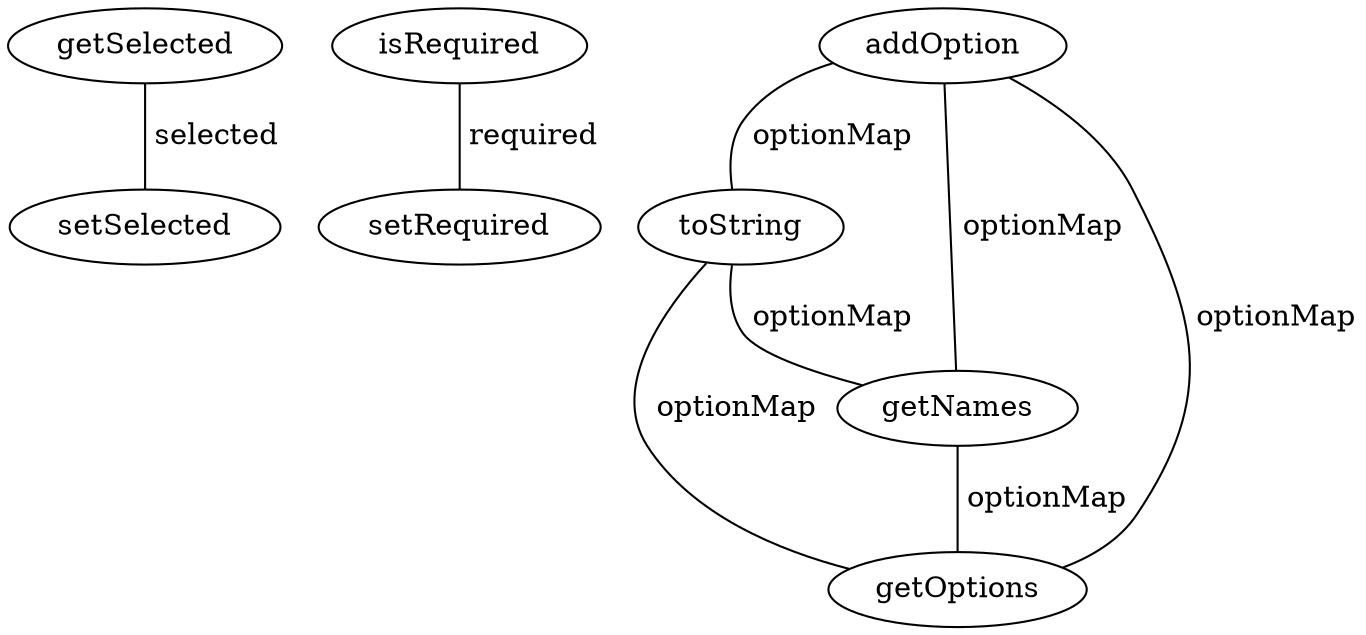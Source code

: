 digraph G {
getSelected;
isRequired;
setRequired;
addOption;
setSelected;
toString;
getNames;
getOptions;
getSelected -> setSelected [label=" selected", dir=none];
isRequired -> setRequired [label=" required", dir=none];
addOption -> toString [label=" optionMap", dir=none];
addOption -> getNames [label=" optionMap", dir=none];
addOption -> getOptions [label=" optionMap", dir=none];
toString -> getNames [label=" optionMap", dir=none];
toString -> getOptions [label=" optionMap", dir=none];
getNames -> getOptions [label=" optionMap", dir=none];
}